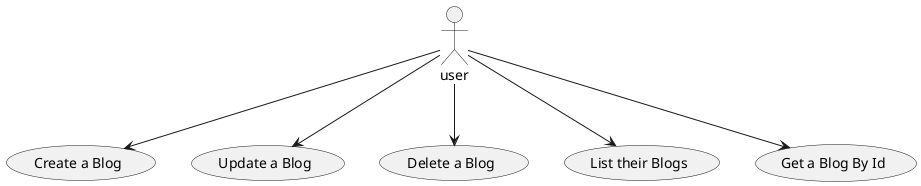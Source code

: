 @startuml

user --> (Create a Blog)
user --> (Update a Blog)
user --> (Delete a Blog)
user --> (List their Blogs)
user --> (Get a Blog By Id)

@enduml
